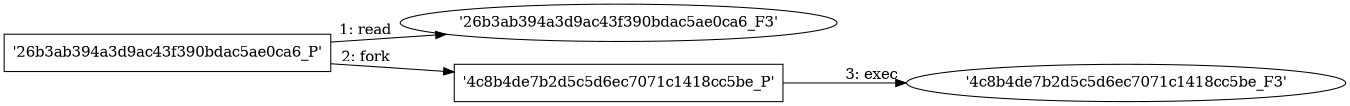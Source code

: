 digraph "D:\Learning\Paper\apt\基于CTI的攻击预警\Dataset\攻击图\ASGfromALLCTI\Pegasus Spyware Takes Flight Again.dot" {
rankdir="LR"
size="9"
fixedsize="false"
splines="true"
nodesep=0.3
ranksep=0
fontsize=10
overlap="scalexy"
engine= "neato"
	"'26b3ab394a3d9ac43f390bdac5ae0ca6_F3'" [node_type=file shape=ellipse]
	"'26b3ab394a3d9ac43f390bdac5ae0ca6_P'" [node_type=Process shape=box]
	"'26b3ab394a3d9ac43f390bdac5ae0ca6_P'" -> "'26b3ab394a3d9ac43f390bdac5ae0ca6_F3'" [label="1: read"]
	"'26b3ab394a3d9ac43f390bdac5ae0ca6_P'" [node_type=Process shape=box]
	"'4c8b4de7b2d5c5d6ec7071c1418cc5be_P'" [node_type=Process shape=box]
	"'26b3ab394a3d9ac43f390bdac5ae0ca6_P'" -> "'4c8b4de7b2d5c5d6ec7071c1418cc5be_P'" [label="2: fork"]
	"'4c8b4de7b2d5c5d6ec7071c1418cc5be_P'" [node_type=Process shape=box]
	"'4c8b4de7b2d5c5d6ec7071c1418cc5be_F3'" [node_type=File shape=ellipse]
	"'4c8b4de7b2d5c5d6ec7071c1418cc5be_P'" -> "'4c8b4de7b2d5c5d6ec7071c1418cc5be_F3'" [label="3: exec"]
}
